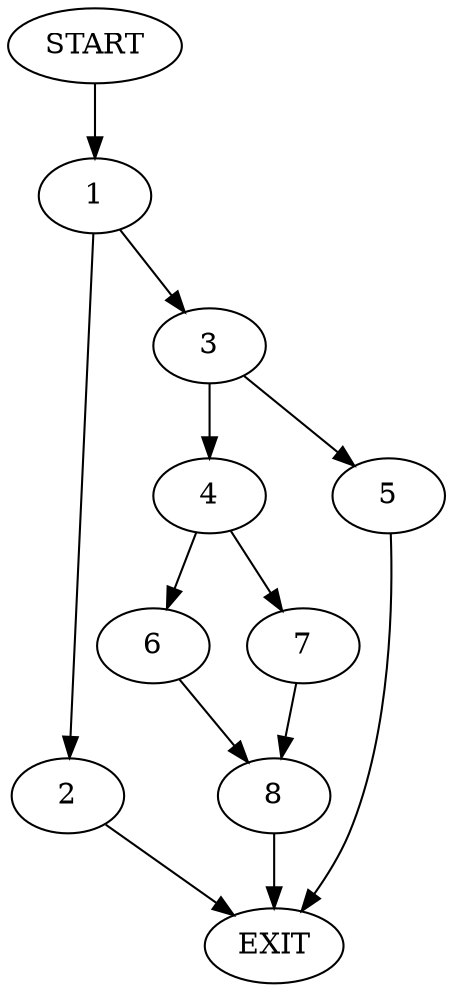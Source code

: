 digraph {
0 [label="START"]
9 [label="EXIT"]
0 -> 1
1 -> 2
1 -> 3
3 -> 4
3 -> 5
2 -> 9
5 -> 9
4 -> 6
4 -> 7
7 -> 8
6 -> 8
8 -> 9
}
